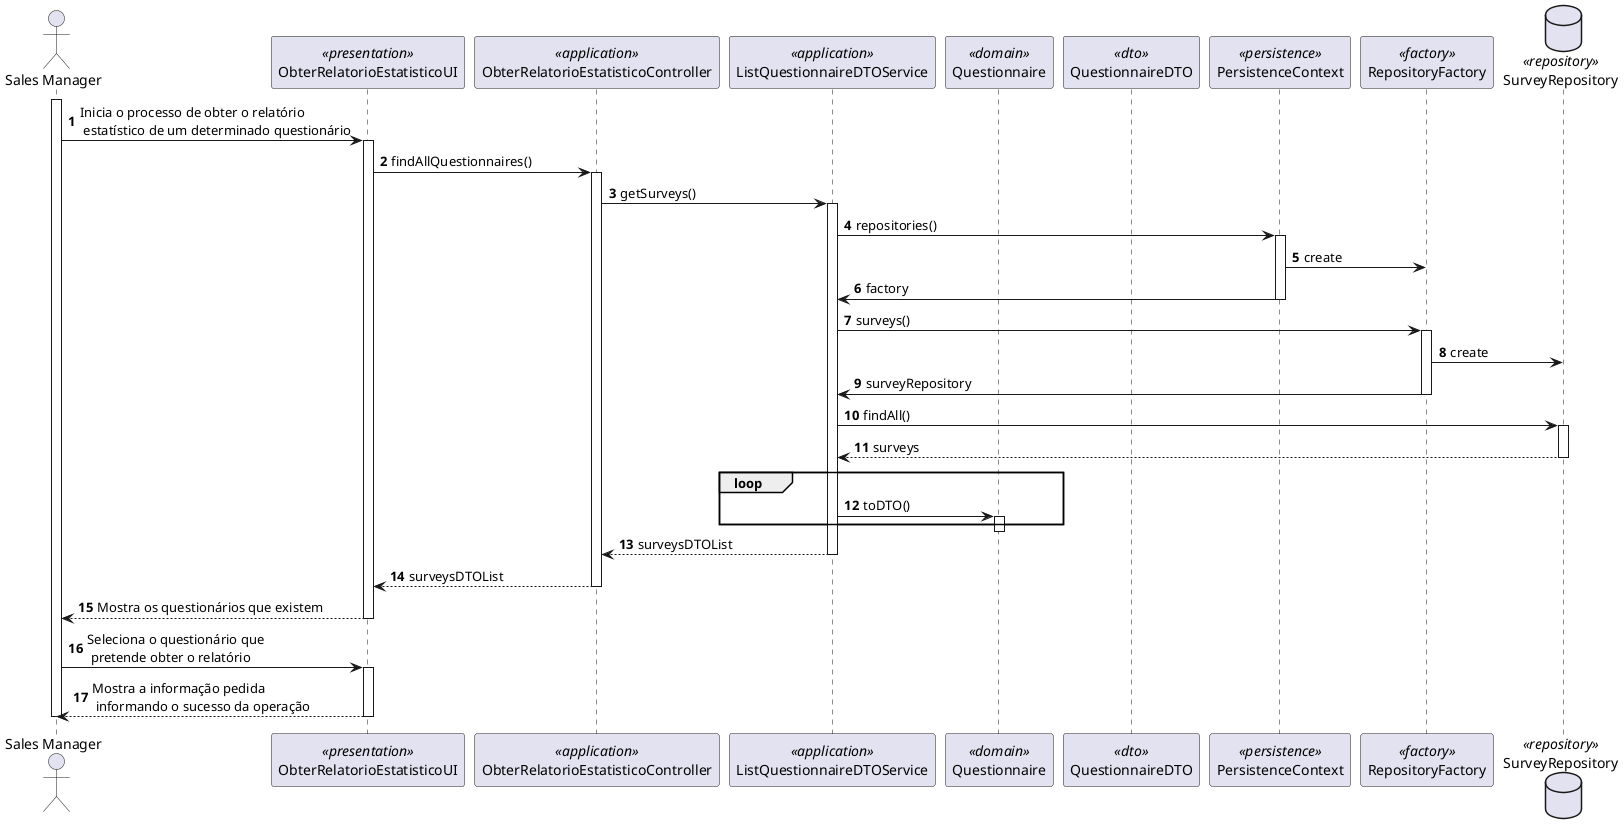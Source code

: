 @startuml

autonumber
actor "Sales Manager" as SM
participant ObterRelatorioEstatisticoUI as UI <<presentation>>
participant ObterRelatorioEstatisticoController as Controller <<application>>
participant ListQuestionnaireDTOService as serv <<application>>
participant "Questionnaire" as Domain <<domain>>
participant "QuestionnaireDTO" as DTO <<dto>>
participant PersistenceContext as Persistence <<persistence>>
participant RepositoryFactory as Factory <<factory>>
database SurveyRepository as repository <<repository>>

activate SM
SM -> UI : Inicia o processo de obter o relatório\n estatístico de um determinado questionário
activate UI
UI->Controller: findAllQuestionnaires()
activate Controller

Controller -> serv: getSurveys()
activate serv
serv-> Persistence: repositories()
activate Persistence
Persistence -> Factory: create
Persistence -> serv: factory
deactivate Persistence
serv -> Factory: surveys()
activate Factory
Factory -> repository: create
Factory -> serv: surveyRepository
deactivate Factory
serv->repository:findAll()
activate repository
repository -->serv: surveys
deactivate repository
loop
serv -> Domain: toDTO()
activate Domain
end
deactivate Domain
serv --> Controller : surveysDTOList
deactivate serv
Controller --> UI : surveysDTOList
deactivate Controller
UI --> SM : Mostra os questionários que existem
deactivate UI
SM -> UI : Seleciona o questionário que\n pretende obter o relatório
activate UI
UI --> SM : Mostra a informação pedida\n informando o sucesso da operação
deactivate UI

deactivate SM

@enduml